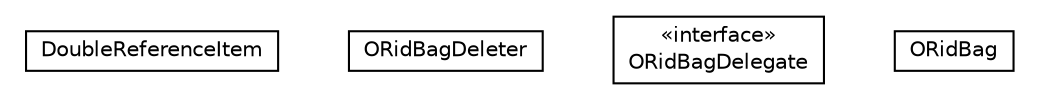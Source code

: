 #!/usr/local/bin/dot
#
# Class diagram 
# Generated by UMLGraph version R5_6-24-gf6e263 (http://www.umlgraph.org/)
#

digraph G {
	edge [fontname="Helvetica",fontsize=10,labelfontname="Helvetica",labelfontsize=10];
	node [fontname="Helvetica",fontsize=10,shape=plaintext];
	nodesep=0.25;
	ranksep=0.5;
	// com.orientechnologies.orient.core.db.record.ridbag.DoubleReferenceItem
	c89578 [label=<<table title="com.orientechnologies.orient.core.db.record.ridbag.DoubleReferenceItem" border="0" cellborder="1" cellspacing="0" cellpadding="2" port="p" href="./DoubleReferenceItem.html">
		<tr><td><table border="0" cellspacing="0" cellpadding="1">
<tr><td align="center" balign="center"> DoubleReferenceItem </td></tr>
		</table></td></tr>
		</table>>, URL="./DoubleReferenceItem.html", fontname="Helvetica", fontcolor="black", fontsize=10.0];
	// com.orientechnologies.orient.core.db.record.ridbag.ORidBagDeleter
	c89579 [label=<<table title="com.orientechnologies.orient.core.db.record.ridbag.ORidBagDeleter" border="0" cellborder="1" cellspacing="0" cellpadding="2" port="p" href="./ORidBagDeleter.html">
		<tr><td><table border="0" cellspacing="0" cellpadding="1">
<tr><td align="center" balign="center"> ORidBagDeleter </td></tr>
		</table></td></tr>
		</table>>, URL="./ORidBagDeleter.html", fontname="Helvetica", fontcolor="black", fontsize=10.0];
	// com.orientechnologies.orient.core.db.record.ridbag.ORidBagDelegate
	c89580 [label=<<table title="com.orientechnologies.orient.core.db.record.ridbag.ORidBagDelegate" border="0" cellborder="1" cellspacing="0" cellpadding="2" port="p" href="./ORidBagDelegate.html">
		<tr><td><table border="0" cellspacing="0" cellpadding="1">
<tr><td align="center" balign="center"> &#171;interface&#187; </td></tr>
<tr><td align="center" balign="center"> ORidBagDelegate </td></tr>
		</table></td></tr>
		</table>>, URL="./ORidBagDelegate.html", fontname="Helvetica", fontcolor="black", fontsize=10.0];
	// com.orientechnologies.orient.core.db.record.ridbag.ORidBag
	c89581 [label=<<table title="com.orientechnologies.orient.core.db.record.ridbag.ORidBag" border="0" cellborder="1" cellspacing="0" cellpadding="2" port="p" href="./ORidBag.html">
		<tr><td><table border="0" cellspacing="0" cellpadding="1">
<tr><td align="center" balign="center"> ORidBag </td></tr>
		</table></td></tr>
		</table>>, URL="./ORidBag.html", fontname="Helvetica", fontcolor="black", fontsize=10.0];
}

